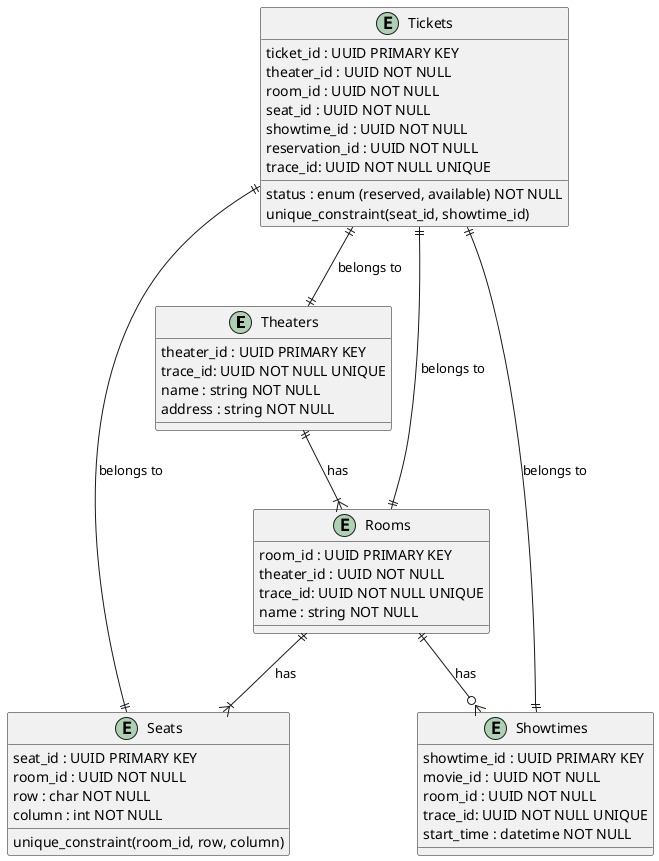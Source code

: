 @startuml theater-service-erd

entity Theaters {
    theater_id : UUID PRIMARY KEY
    trace_id: UUID NOT NULL UNIQUE
    name : string NOT NULL
    address : string NOT NULL
}

entity Rooms {
    room_id : UUID PRIMARY KEY
    theater_id : UUID NOT NULL
    trace_id: UUID NOT NULL UNIQUE
    name : string NOT NULL
    ' capacity : int NOT NULL // should be generated from querying seats entity (correlated by room_id)'
}

entity Seats {
    seat_id : UUID PRIMARY KEY
    room_id : UUID NOT NULL
    row : char NOT NULL
    column : int NOT NULL
    unique_constraint(room_id, row, column)
}

entity Showtimes {
    showtime_id : UUID PRIMARY KEY
    movie_id : UUID NOT NULL
    room_id : UUID NOT NULL
    trace_id: UUID NOT NULL UNIQUE
    start_time : datetime NOT NULL
    ' available_seats : int // should be generated from querying seats and tickets entity (correlated by room_id)'
}

entity Tickets {
    ticket_id : UUID PRIMARY KEY
    theater_id : UUID NOT NULL
    room_id : UUID NOT NULL
    seat_id : UUID NOT NULL
    showtime_id : UUID NOT NULL
    reservation_id : UUID NOT NULL
    trace_id: UUID NOT NULL UNIQUE
    status : enum (reserved, available) NOT NULL
    unique_constraint(seat_id, showtime_id)
}

Theaters ||--|{ Rooms : "has"

Rooms ||--|{ Seats : "has"
Rooms ||--o{ Showtimes : "has"

Tickets ||--|| Theaters : "belongs to"
Tickets ||--|| Rooms : "belongs to"
Tickets ||--|| Seats : "belongs to"
Tickets ||--|| Showtimes : "belongs to"

@enduml
